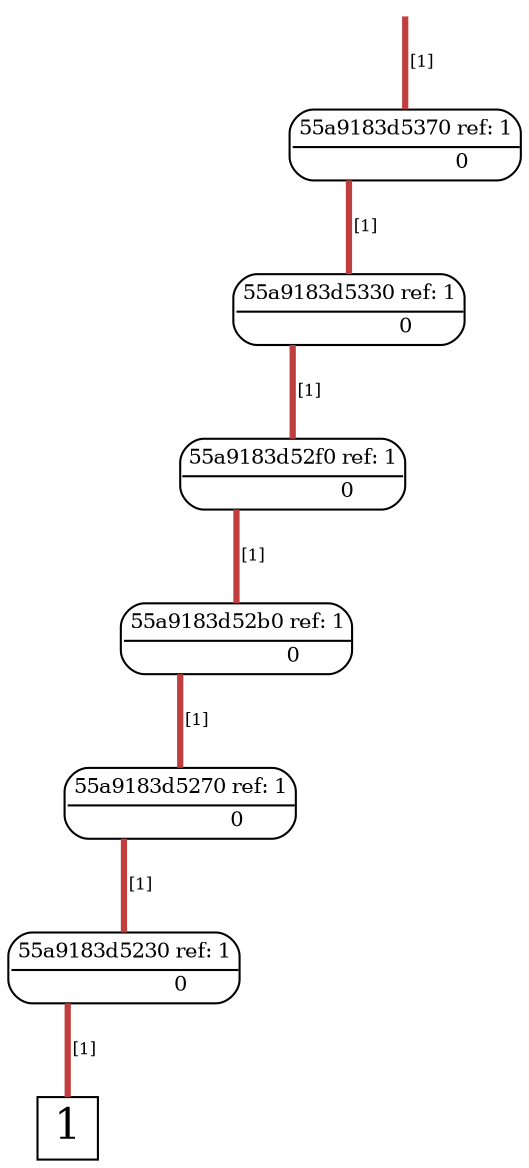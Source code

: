 digraph "DD" {graph[];node[shape=plain];edge[arrowhead=none]
root [label="",shape=point,style=invis]
t [label=<<font point-size="20">1</font>>,shape=box,tooltip="1",width=0.3,height=0.3]
root->960952[penwidth="3",tooltip="1" color="0.000 0.667 0.750",label=<<font point-size="8">&nbsp;[1]</font>>]
960952[label=<<font point-size="10"><table border="1" cellspacing="0" cellpadding="2" style="rounded"><tr><td colspan="2" border="1" sides="B">55a9183d5370 ref: 1</td></tr><tr><td port="0" href="javascript:;" border="0" tooltip="1"><font color="white">&nbsp;0 </font></td><td port="1" href="javascript:;" border="0" tooltip="0">&nbsp;0 </td></tr></table></font>>,tooltip="55a9183d5370"]
960952:0:s->960920[penwidth="3",tooltip="1" color="0.000 0.667 0.750",label=<<font point-size="8">&nbsp;[1]</font>>]
960920[label=<<font point-size="10"><table border="1" cellspacing="0" cellpadding="2" style="rounded"><tr><td colspan="2" border="1" sides="B">55a9183d5330 ref: 1</td></tr><tr><td port="0" href="javascript:;" border="0" tooltip="1"><font color="white">&nbsp;0 </font></td><td port="1" href="javascript:;" border="0" tooltip="0">&nbsp;0 </td></tr></table></font>>,tooltip="55a9183d5330"]
960920:0:s->960888[penwidth="3",tooltip="1" color="0.000 0.667 0.750",label=<<font point-size="8">&nbsp;[1]</font>>]
960888[label=<<font point-size="10"><table border="1" cellspacing="0" cellpadding="2" style="rounded"><tr><td colspan="2" border="1" sides="B">55a9183d52f0 ref: 1</td></tr><tr><td port="0" href="javascript:;" border="0" tooltip="1"><font color="white">&nbsp;0 </font></td><td port="1" href="javascript:;" border="0" tooltip="0">&nbsp;0 </td></tr></table></font>>,tooltip="55a9183d52f0"]
960888:0:s->960856[penwidth="3",tooltip="1" color="0.000 0.667 0.750",label=<<font point-size="8">&nbsp;[1]</font>>]
960856[label=<<font point-size="10"><table border="1" cellspacing="0" cellpadding="2" style="rounded"><tr><td colspan="2" border="1" sides="B">55a9183d52b0 ref: 1</td></tr><tr><td port="0" href="javascript:;" border="0" tooltip="1"><font color="white">&nbsp;0 </font></td><td port="1" href="javascript:;" border="0" tooltip="0">&nbsp;0 </td></tr></table></font>>,tooltip="55a9183d52b0"]
960856:0:s->960824[penwidth="3",tooltip="1" color="0.000 0.667 0.750",label=<<font point-size="8">&nbsp;[1]</font>>]
960824[label=<<font point-size="10"><table border="1" cellspacing="0" cellpadding="2" style="rounded"><tr><td colspan="2" border="1" sides="B">55a9183d5270 ref: 1</td></tr><tr><td port="0" href="javascript:;" border="0" tooltip="1"><font color="white">&nbsp;0 </font></td><td port="1" href="javascript:;" border="0" tooltip="0">&nbsp;0 </td></tr></table></font>>,tooltip="55a9183d5270"]
960824:0:s->960792[penwidth="3",tooltip="1" color="0.000 0.667 0.750",label=<<font point-size="8">&nbsp;[1]</font>>]
960792[label=<<font point-size="10"><table border="1" cellspacing="0" cellpadding="2" style="rounded"><tr><td colspan="2" border="1" sides="B">55a9183d5230 ref: 1</td></tr><tr><td port="0" href="javascript:;" border="0" tooltip="1"><font color="white">&nbsp;0 </font></td><td port="1" href="javascript:;" border="0" tooltip="0">&nbsp;0 </td></tr></table></font>>,tooltip="55a9183d5230"]
960792:0:s->t[penwidth="3",tooltip="1" color="0.000 0.667 0.750",label=<<font point-size="8">&nbsp;[1]</font>>]
}
